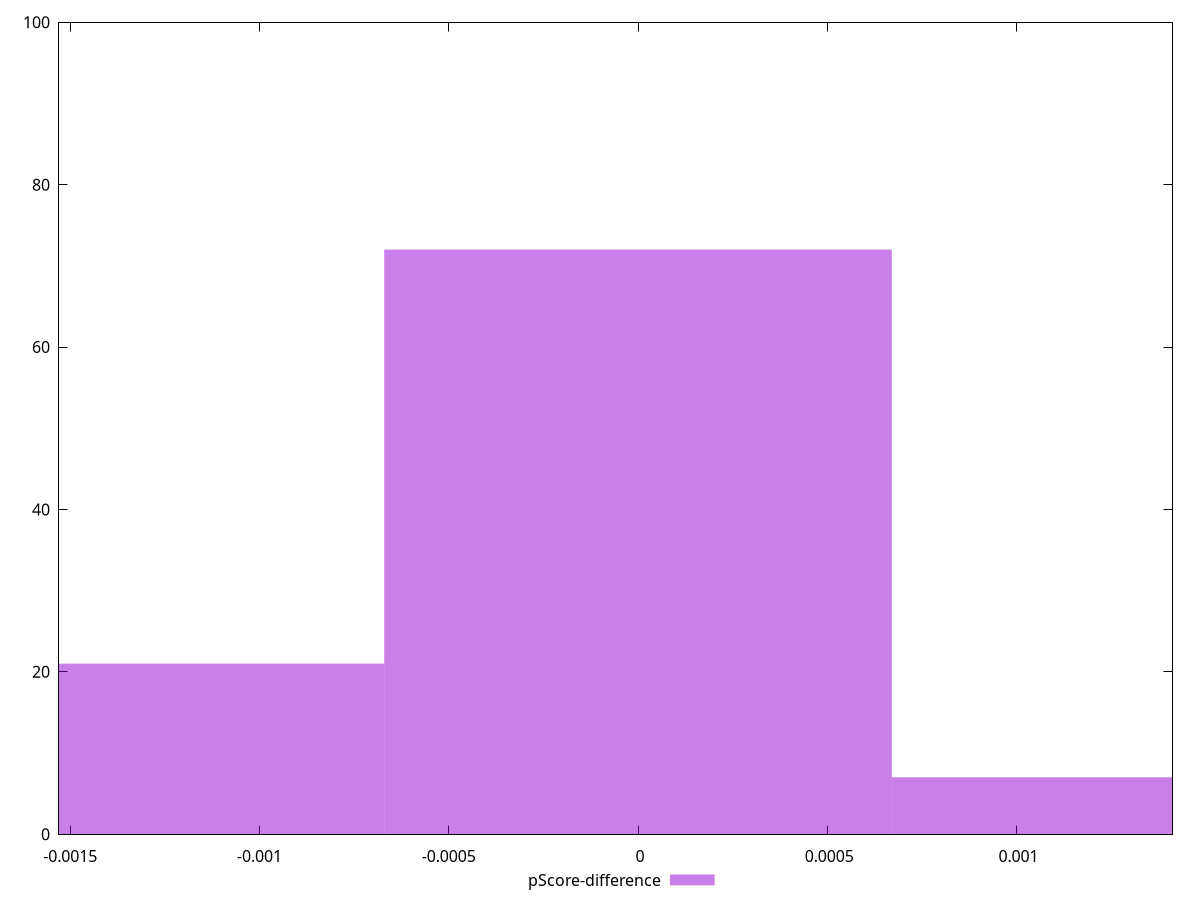 reset

$pScoreDifference <<EOF
-0.0013407709839871114 21
0 72
0.0013407709839871114 7
EOF

set key outside below
set boxwidth 0.0013407709839871114
set xrange [-0.0015294117647058902:0.0014117647058823346]
set yrange [0:100]
set trange [0:100]
set style fill transparent solid 0.5 noborder
set terminal svg size 640, 490 enhanced background rgb 'white'
set output "report_00018_2021-02-10T15-25-16.877Z/uses-rel-preload/samples/pages/pScore-difference/histogram.svg"

plot $pScoreDifference title "pScore-difference" with boxes

reset
